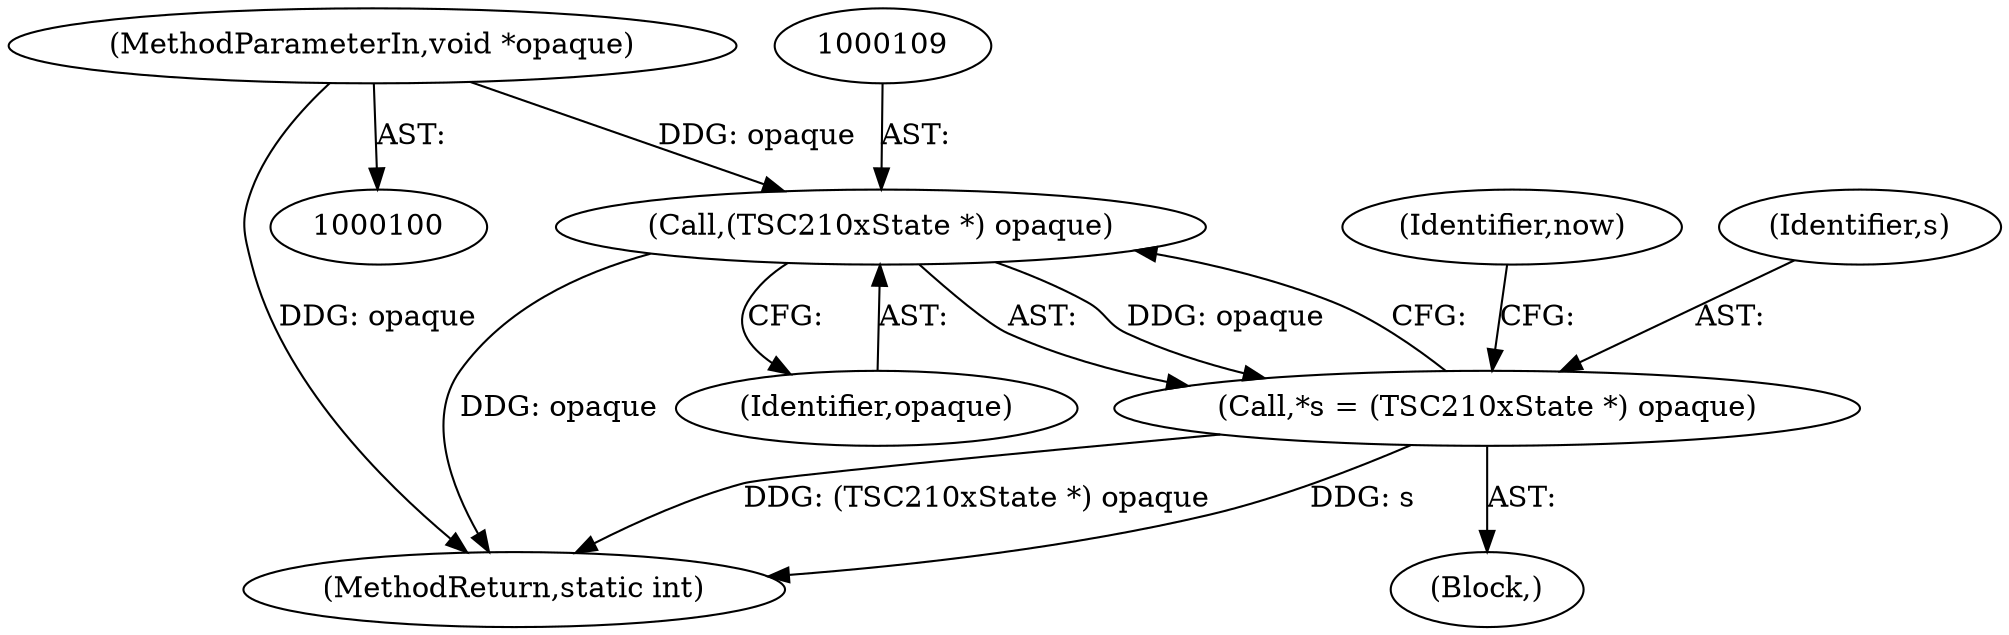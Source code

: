 digraph "0_qemu_5193be3be35f29a35bc465036cd64ad60d43385f@pointer" {
"1000102" [label="(MethodParameterIn,void *opaque)"];
"1000108" [label="(Call,(TSC210xState *) opaque)"];
"1000106" [label="(Call,*s = (TSC210xState *) opaque)"];
"1000347" [label="(MethodReturn,static int)"];
"1000113" [label="(Identifier,now)"];
"1000102" [label="(MethodParameterIn,void *opaque)"];
"1000108" [label="(Call,(TSC210xState *) opaque)"];
"1000104" [label="(Block,)"];
"1000106" [label="(Call,*s = (TSC210xState *) opaque)"];
"1000107" [label="(Identifier,s)"];
"1000110" [label="(Identifier,opaque)"];
"1000102" -> "1000100"  [label="AST: "];
"1000102" -> "1000347"  [label="DDG: opaque"];
"1000102" -> "1000108"  [label="DDG: opaque"];
"1000108" -> "1000106"  [label="AST: "];
"1000108" -> "1000110"  [label="CFG: "];
"1000109" -> "1000108"  [label="AST: "];
"1000110" -> "1000108"  [label="AST: "];
"1000106" -> "1000108"  [label="CFG: "];
"1000108" -> "1000347"  [label="DDG: opaque"];
"1000108" -> "1000106"  [label="DDG: opaque"];
"1000106" -> "1000104"  [label="AST: "];
"1000107" -> "1000106"  [label="AST: "];
"1000113" -> "1000106"  [label="CFG: "];
"1000106" -> "1000347"  [label="DDG: (TSC210xState *) opaque"];
"1000106" -> "1000347"  [label="DDG: s"];
}
